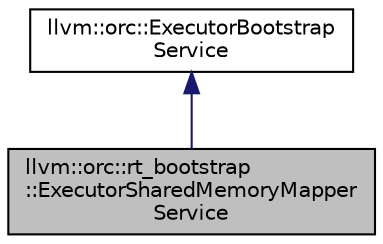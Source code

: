 digraph "llvm::orc::rt_bootstrap::ExecutorSharedMemoryMapperService"
{
 // LATEX_PDF_SIZE
  bgcolor="transparent";
  edge [fontname="Helvetica",fontsize="10",labelfontname="Helvetica",labelfontsize="10"];
  node [fontname="Helvetica",fontsize="10",shape=record];
  Node1 [label="llvm::orc::rt_bootstrap\l::ExecutorSharedMemoryMapper\lService",height=0.2,width=0.4,color="black", fillcolor="grey75", style="filled", fontcolor="black",tooltip=" "];
  Node2 -> Node1 [dir="back",color="midnightblue",fontsize="10",style="solid",fontname="Helvetica"];
  Node2 [label="llvm::orc::ExecutorBootstrap\lService",height=0.2,width=0.4,color="black",URL="$classllvm_1_1orc_1_1ExecutorBootstrapService.html",tooltip=" "];
}
